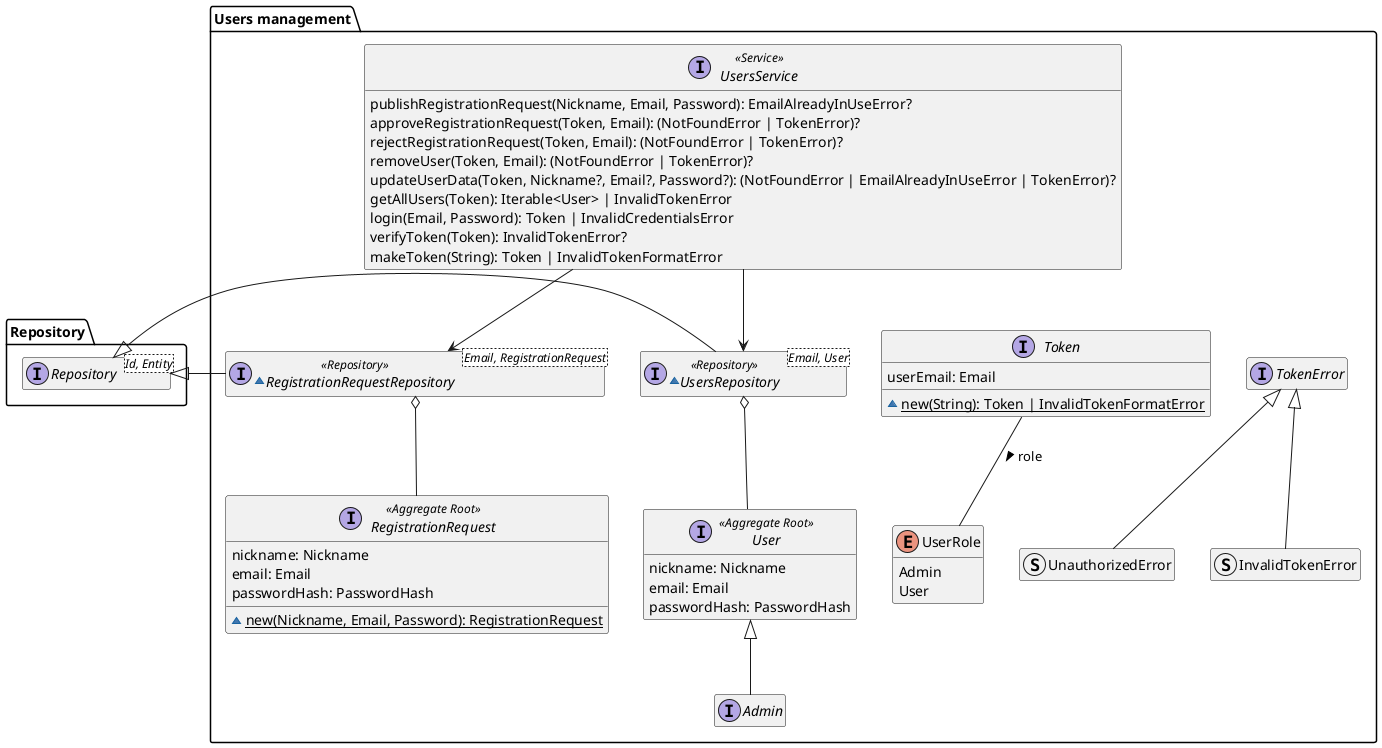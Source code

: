 @startuml users-management-domain-model

hide empty members
package Repository{
    interface Repository<Id, Entity>
}

package "Users management" as Users {
    interface User <<Aggregate Root>> {
        nickname: Nickname
        email: Email
        passwordHash: PasswordHash
    }
    interface Admin extends User

    interface RegistrationRequest <<Aggregate Root>> {
        nickname: Nickname
        email: Email
        passwordHash: PasswordHash
        ~{static} new(Nickname, Email, Password): RegistrationRequest
    }

    interface Token {
        userEmail: Email
        ~{static} new(String): Token | InvalidTokenFormatError
    }
    enum UserRole {
        Admin
        User
    }
    Token -- UserRole : "role >"

    interface UsersService <<Service>> {
        publishRegistrationRequest(Nickname, Email, Password): EmailAlreadyInUseError?
        approveRegistrationRequest(Token, Email): (NotFoundError | TokenError)?
        rejectRegistrationRequest(Token, Email): (NotFoundError | TokenError)?
        removeUser(Token, Email): (NotFoundError | TokenError)?
        updateUserData(Token, Nickname?, Email?, Password?): (NotFoundError | EmailAlreadyInUseError | TokenError)?
        getAllUsers(Token): Iterable<User> | InvalidTokenError
        login(Email, Password): Token | InvalidCredentialsError
        verifyToken(Token): InvalidTokenError?
        makeToken(String): Token | InvalidTokenFormatError
    }

    ~interface RegistrationRequestRepository<Email, RegistrationRequest> <<Repository>> {
    }
    RegistrationRequestRepository -l-|> Repository.Repository
    RegistrationRequestRepository o-- RegistrationRequest
    ~interface UsersRepository<Email, User> <<Repository>> {
    }
    UsersRepository -l-|> Repository.Repository
    UsersRepository o-- User
    
    UsersService --> UsersRepository
    UsersService --> RegistrationRequestRepository

    interface TokenError
    struct UnauthorizedError extends TokenError
    struct InvalidTokenError extends TokenError
    Token -r[hidden]- TokenError

    UsersService -[hidden]-> Token
}

@enduml
